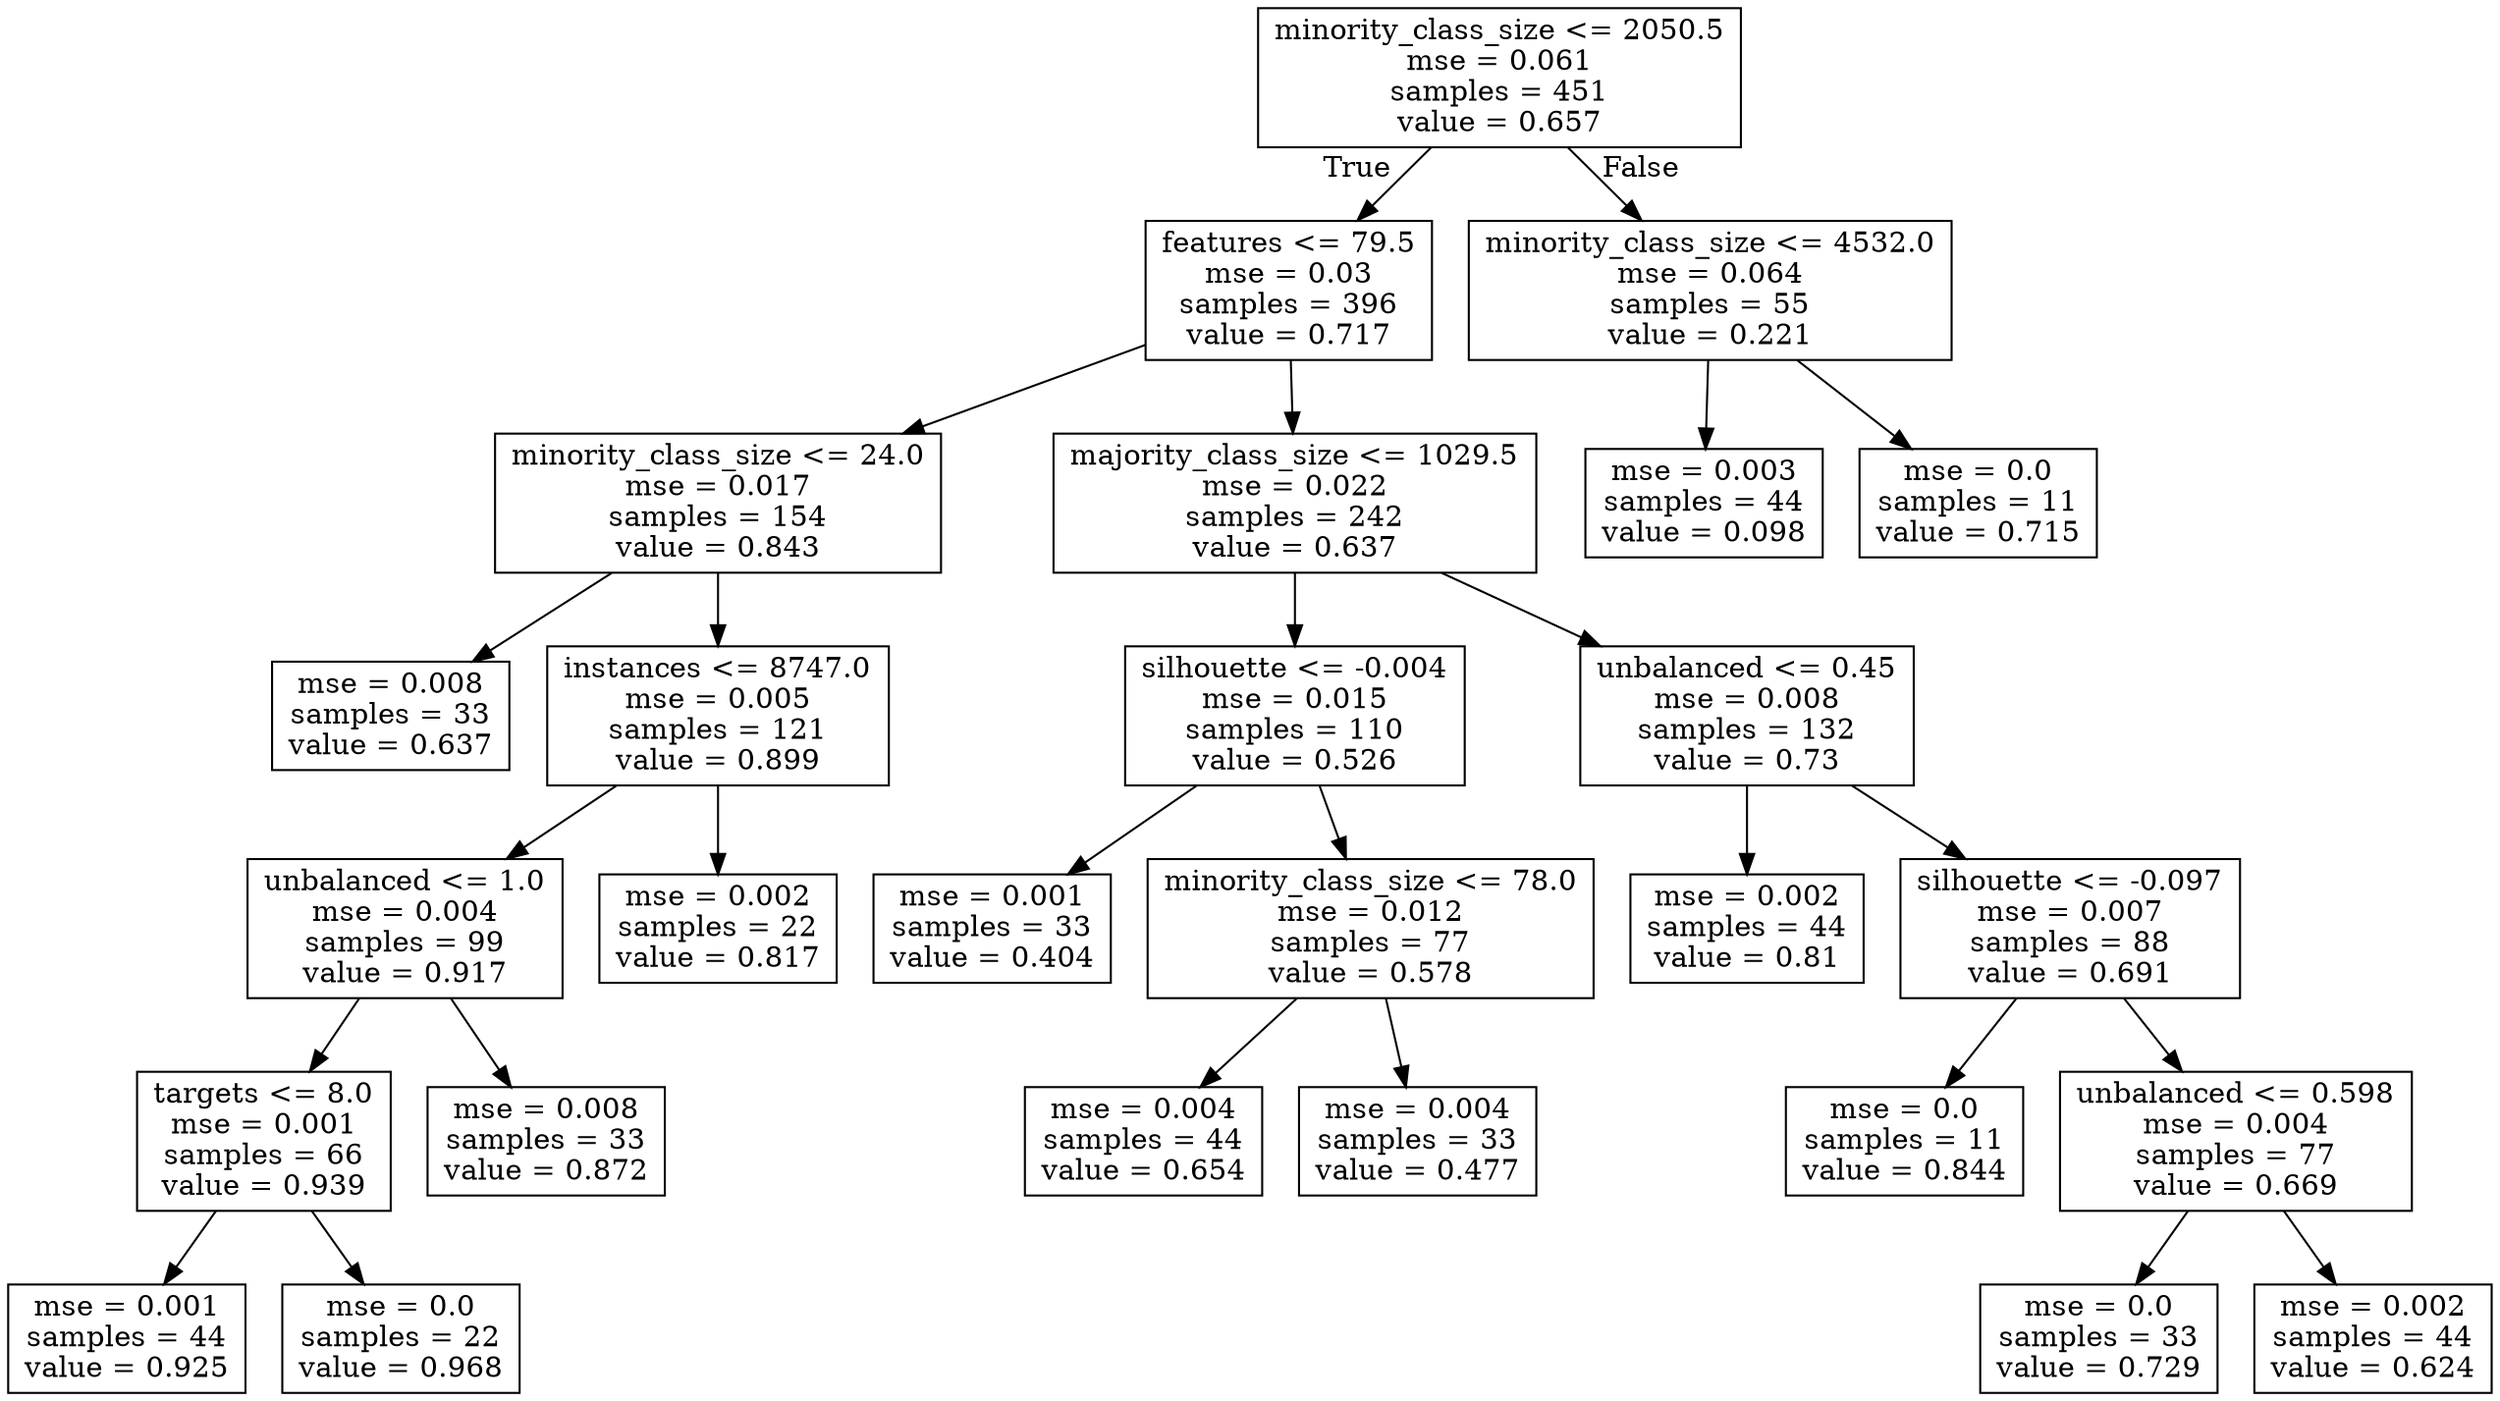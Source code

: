 digraph Tree {
node [shape=box] ;
0 [label="minority_class_size <= 2050.5\nmse = 0.061\nsamples = 451\nvalue = 0.657"] ;
1 [label="features <= 79.5\nmse = 0.03\nsamples = 396\nvalue = 0.717"] ;
0 -> 1 [labeldistance=2.5, labelangle=45, headlabel="True"] ;
2 [label="minority_class_size <= 24.0\nmse = 0.017\nsamples = 154\nvalue = 0.843"] ;
1 -> 2 ;
3 [label="mse = 0.008\nsamples = 33\nvalue = 0.637"] ;
2 -> 3 ;
4 [label="instances <= 8747.0\nmse = 0.005\nsamples = 121\nvalue = 0.899"] ;
2 -> 4 ;
5 [label="unbalanced <= 1.0\nmse = 0.004\nsamples = 99\nvalue = 0.917"] ;
4 -> 5 ;
6 [label="targets <= 8.0\nmse = 0.001\nsamples = 66\nvalue = 0.939"] ;
5 -> 6 ;
7 [label="mse = 0.001\nsamples = 44\nvalue = 0.925"] ;
6 -> 7 ;
8 [label="mse = 0.0\nsamples = 22\nvalue = 0.968"] ;
6 -> 8 ;
9 [label="mse = 0.008\nsamples = 33\nvalue = 0.872"] ;
5 -> 9 ;
10 [label="mse = 0.002\nsamples = 22\nvalue = 0.817"] ;
4 -> 10 ;
11 [label="majority_class_size <= 1029.5\nmse = 0.022\nsamples = 242\nvalue = 0.637"] ;
1 -> 11 ;
12 [label="silhouette <= -0.004\nmse = 0.015\nsamples = 110\nvalue = 0.526"] ;
11 -> 12 ;
13 [label="mse = 0.001\nsamples = 33\nvalue = 0.404"] ;
12 -> 13 ;
14 [label="minority_class_size <= 78.0\nmse = 0.012\nsamples = 77\nvalue = 0.578"] ;
12 -> 14 ;
15 [label="mse = 0.004\nsamples = 44\nvalue = 0.654"] ;
14 -> 15 ;
16 [label="mse = 0.004\nsamples = 33\nvalue = 0.477"] ;
14 -> 16 ;
17 [label="unbalanced <= 0.45\nmse = 0.008\nsamples = 132\nvalue = 0.73"] ;
11 -> 17 ;
18 [label="mse = 0.002\nsamples = 44\nvalue = 0.81"] ;
17 -> 18 ;
19 [label="silhouette <= -0.097\nmse = 0.007\nsamples = 88\nvalue = 0.691"] ;
17 -> 19 ;
20 [label="mse = 0.0\nsamples = 11\nvalue = 0.844"] ;
19 -> 20 ;
21 [label="unbalanced <= 0.598\nmse = 0.004\nsamples = 77\nvalue = 0.669"] ;
19 -> 21 ;
22 [label="mse = 0.0\nsamples = 33\nvalue = 0.729"] ;
21 -> 22 ;
23 [label="mse = 0.002\nsamples = 44\nvalue = 0.624"] ;
21 -> 23 ;
24 [label="minority_class_size <= 4532.0\nmse = 0.064\nsamples = 55\nvalue = 0.221"] ;
0 -> 24 [labeldistance=2.5, labelangle=-45, headlabel="False"] ;
25 [label="mse = 0.003\nsamples = 44\nvalue = 0.098"] ;
24 -> 25 ;
26 [label="mse = 0.0\nsamples = 11\nvalue = 0.715"] ;
24 -> 26 ;
}